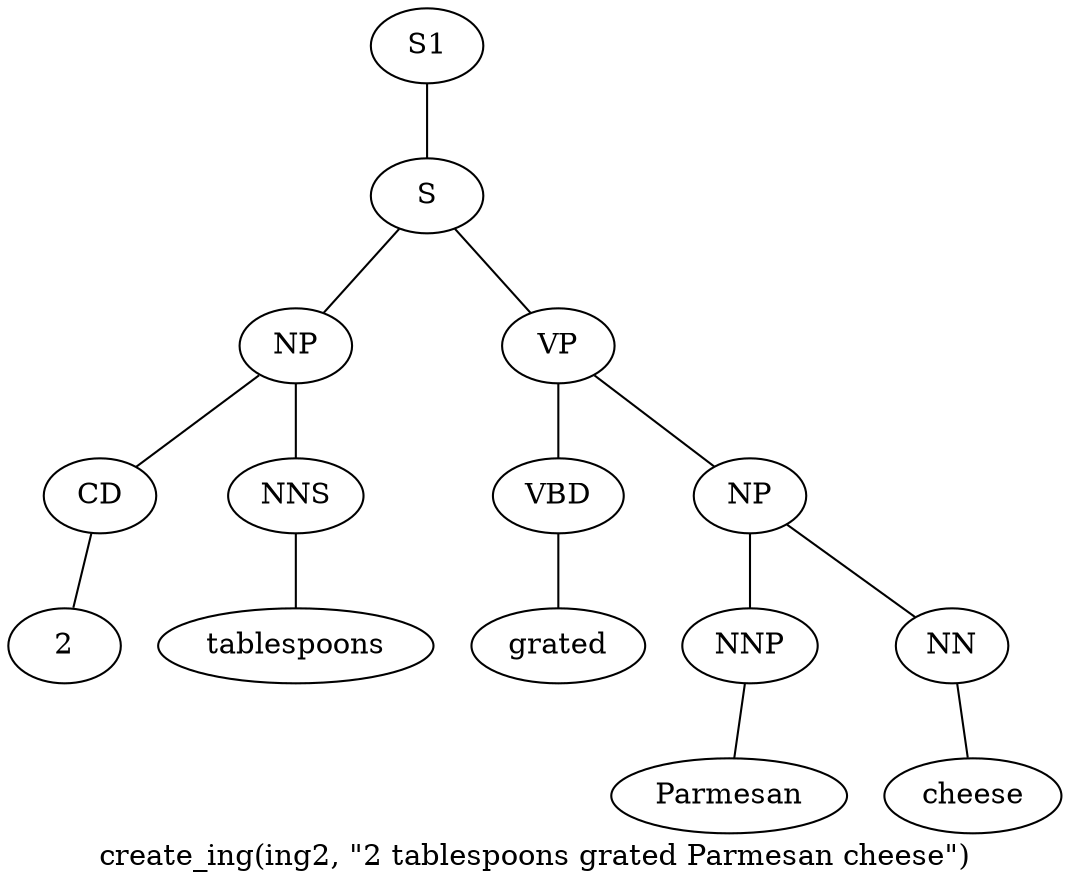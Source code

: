 graph SyntaxGraph {
	label = "create_ing(ing2, \"2 tablespoons grated Parmesan cheese\")";
	Node0 [label="S1"];
	Node1 [label="S"];
	Node2 [label="NP"];
	Node3 [label="CD"];
	Node4 [label="2"];
	Node5 [label="NNS"];
	Node6 [label="tablespoons"];
	Node7 [label="VP"];
	Node8 [label="VBD"];
	Node9 [label="grated"];
	Node10 [label="NP"];
	Node11 [label="NNP"];
	Node12 [label="Parmesan"];
	Node13 [label="NN"];
	Node14 [label="cheese"];

	Node0 -- Node1;
	Node1 -- Node2;
	Node1 -- Node7;
	Node2 -- Node3;
	Node2 -- Node5;
	Node3 -- Node4;
	Node5 -- Node6;
	Node7 -- Node8;
	Node7 -- Node10;
	Node8 -- Node9;
	Node10 -- Node11;
	Node10 -- Node13;
	Node11 -- Node12;
	Node13 -- Node14;
}